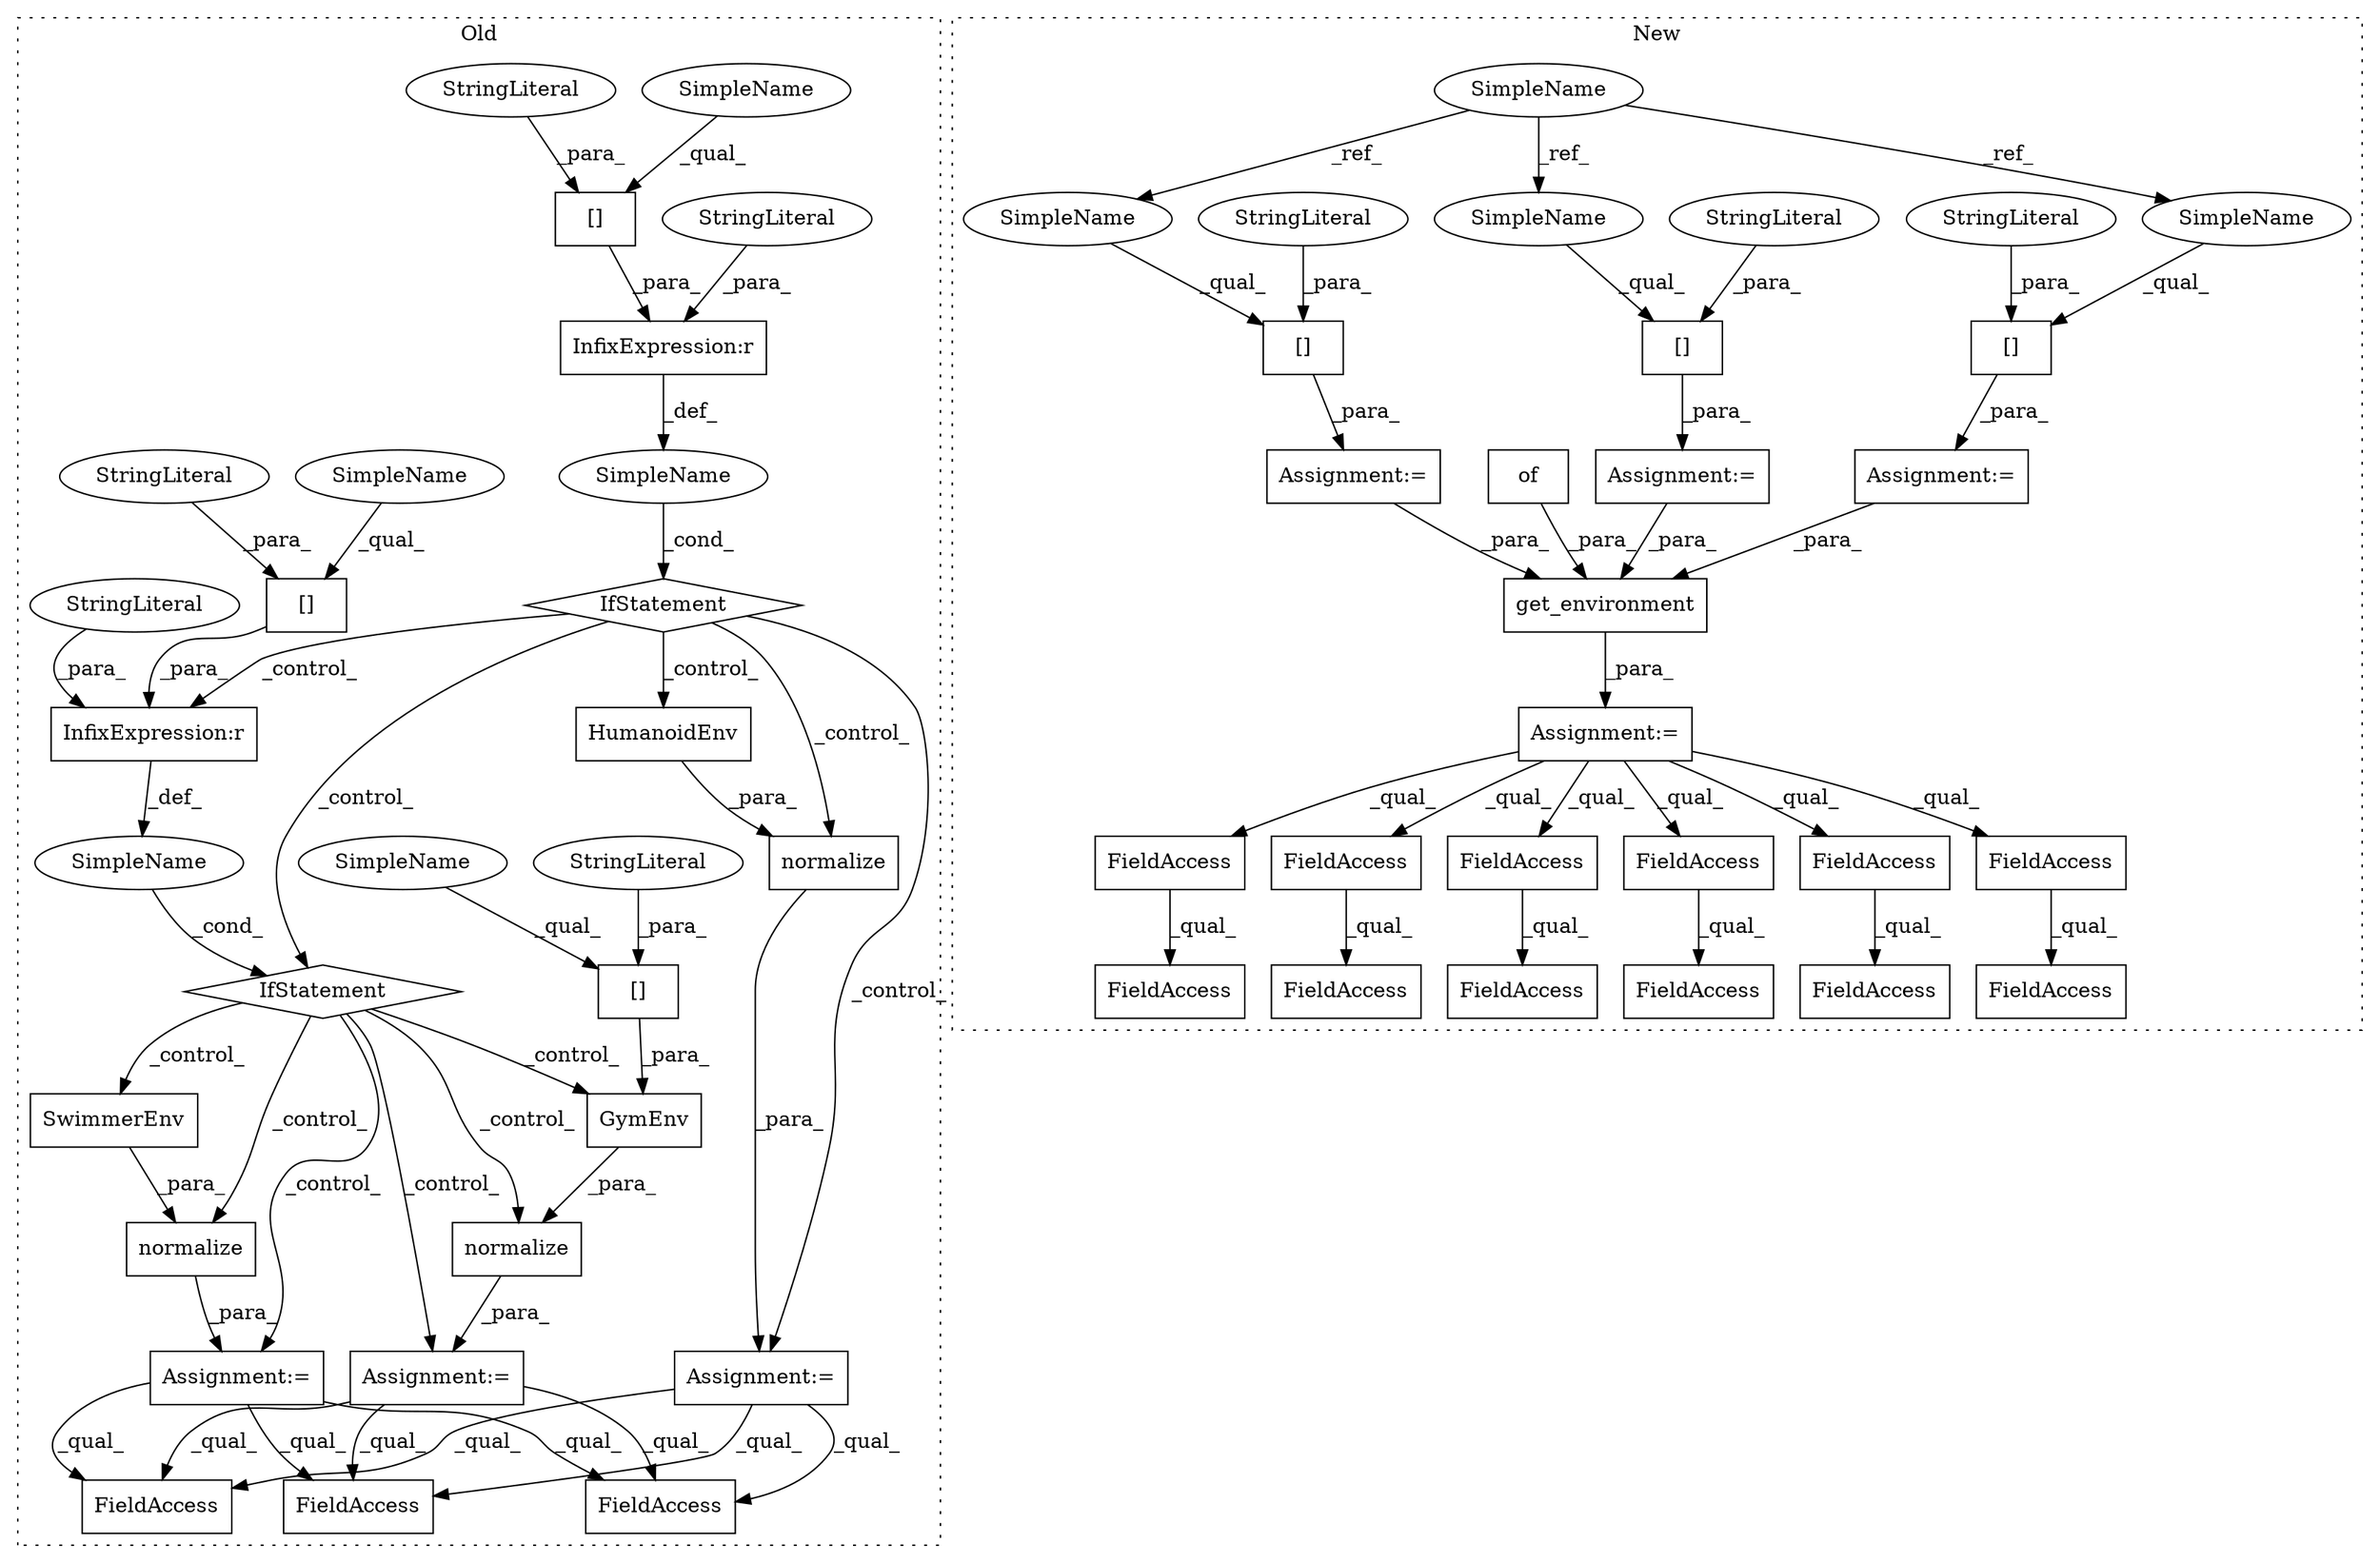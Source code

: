 digraph G {
subgraph cluster0 {
1 [label="SwimmerEnv" a="32" s="2744" l="12" shape="box"];
3 [label="SimpleName" a="42" s="" l="" shape="ellipse"];
4 [label="normalize" a="32" s="2636,2659" l="10,1" shape="box"];
5 [label="SimpleName" a="42" s="" l="" shape="ellipse"];
6 [label="normalize" a="32" s="2783,2820" l="10,1" shape="box"];
8 [label="InfixExpression:r" a="27" s="2602" l="4" shape="box"];
9 [label="[]" a="2" s="2583,2601" l="8,1" shape="box"];
10 [label="StringLiteral" a="45" s="2591" l="10" shape="ellipse"];
11 [label="StringLiteral" a="45" s="2606" l="16" shape="ellipse"];
14 [label="[]" a="2" s="2800,2818" l="8,1" shape="box"];
15 [label="StringLiteral" a="45" s="2808" l="10" shape="ellipse"];
16 [label="[]" a="2" s="2682,2700" l="8,1" shape="box"];
19 [label="StringLiteral" a="45" s="2690" l="10" shape="ellipse"];
21 [label="GymEnv" a="32" s="2793,2819" l="7,1" shape="box"];
22 [label="HumanoidEnv" a="32" s="2646" l="13" shape="box"];
23 [label="FieldAccess" a="22" s="3187" l="8" shape="box"];
24 [label="InfixExpression:r" a="27" s="2701" l="4" shape="box"];
25 [label="normalize" a="32" s="2734,2756" l="10,1" shape="box"];
26 [label="IfStatement" a="25" s="2678,2720" l="4,2" shape="diamond"];
27 [label="Assignment:=" a="7" s="2782" l="1" shape="box"];
28 [label="IfStatement" a="25" s="2579,2622" l="4,2" shape="diamond"];
33 [label="StringLiteral" a="45" s="2705" l="15" shape="ellipse"];
45 [label="Assignment:=" a="7" s="2733" l="1" shape="box"];
48 [label="Assignment:=" a="7" s="2635" l="1" shape="box"];
50 [label="FieldAccess" a="22" s="2885" l="8" shape="box"];
51 [label="FieldAccess" a="22" s="3232" l="8" shape="box"];
55 [label="SimpleName" a="42" s="2583" l="7" shape="ellipse"];
56 [label="SimpleName" a="42" s="2800" l="7" shape="ellipse"];
57 [label="SimpleName" a="42" s="2682" l="7" shape="ellipse"];
label = "Old";
style="dotted";
}
subgraph cluster1 {
2 [label="[]" a="2" s="2225,2243" l="8,1" shape="box"];
7 [label="StringLiteral" a="45" s="2233" l="10" shape="ellipse"];
12 [label="SimpleName" a="42" s="1758" l="7" shape="ellipse"];
13 [label="[]" a="2" s="2283,2299" l="8,1" shape="box"];
17 [label="StringLiteral" a="45" s="2291" l="8" shape="ellipse"];
18 [label="[]" a="2" s="2255,2269" l="8,1" shape="box"];
20 [label="StringLiteral" a="45" s="2263" l="6" shape="ellipse"];
29 [label="Assignment:=" a="7" s="2282" l="1" shape="box"];
30 [label="FieldAccess" a="22" s="2414" l="27" shape="box"];
31 [label="FieldAccess" a="22" s="2414" l="21" shape="box"];
32 [label="FieldAccess" a="22" s="2939" l="16" shape="box"];
34 [label="FieldAccess" a="22" s="2939" l="22" shape="box"];
35 [label="FieldAccess" a="22" s="2911" l="27" shape="box"];
36 [label="FieldAccess" a="22" s="2911" l="21" shape="box"];
37 [label="FieldAccess" a="22" s="2786" l="22" shape="box"];
38 [label="FieldAccess" a="22" s="2786" l="16" shape="box"];
39 [label="FieldAccess" a="22" s="2442" l="22" shape="box"];
40 [label="FieldAccess" a="22" s="2845" l="27" shape="box"];
41 [label="FieldAccess" a="22" s="2845" l="21" shape="box"];
42 [label="FieldAccess" a="22" s="2442" l="16" shape="box"];
43 [label="of" a="32" s="2351" l="4" shape="box"];
44 [label="Assignment:=" a="7" s="2309" l="1" shape="box"];
46 [label="Assignment:=" a="7" s="2224" l="1" shape="box"];
47 [label="Assignment:=" a="7" s="2254" l="1" shape="box"];
49 [label="get_environment" a="32" s="2310,2355" l="16,1" shape="box"];
52 [label="SimpleName" a="42" s="2255" l="7" shape="ellipse"];
53 [label="SimpleName" a="42" s="2283" l="7" shape="ellipse"];
54 [label="SimpleName" a="42" s="2225" l="7" shape="ellipse"];
label = "New";
style="dotted";
}
1 -> 25 [label="_para_"];
2 -> 46 [label="_para_"];
3 -> 28 [label="_cond_"];
4 -> 48 [label="_para_"];
5 -> 26 [label="_cond_"];
6 -> 27 [label="_para_"];
7 -> 2 [label="_para_"];
8 -> 3 [label="_def_"];
9 -> 8 [label="_para_"];
10 -> 9 [label="_para_"];
11 -> 8 [label="_para_"];
12 -> 53 [label="_ref_"];
12 -> 54 [label="_ref_"];
12 -> 52 [label="_ref_"];
13 -> 29 [label="_para_"];
14 -> 21 [label="_para_"];
15 -> 14 [label="_para_"];
16 -> 24 [label="_para_"];
17 -> 13 [label="_para_"];
18 -> 47 [label="_para_"];
19 -> 16 [label="_para_"];
20 -> 18 [label="_para_"];
21 -> 6 [label="_para_"];
22 -> 4 [label="_para_"];
24 -> 5 [label="_def_"];
25 -> 45 [label="_para_"];
26 -> 27 [label="_control_"];
26 -> 21 [label="_control_"];
26 -> 45 [label="_control_"];
26 -> 25 [label="_control_"];
26 -> 6 [label="_control_"];
26 -> 1 [label="_control_"];
27 -> 50 [label="_qual_"];
27 -> 51 [label="_qual_"];
27 -> 23 [label="_qual_"];
28 -> 4 [label="_control_"];
28 -> 24 [label="_control_"];
28 -> 48 [label="_control_"];
28 -> 26 [label="_control_"];
28 -> 22 [label="_control_"];
29 -> 49 [label="_para_"];
31 -> 30 [label="_qual_"];
32 -> 34 [label="_qual_"];
33 -> 24 [label="_para_"];
36 -> 35 [label="_qual_"];
38 -> 37 [label="_qual_"];
41 -> 40 [label="_qual_"];
42 -> 39 [label="_qual_"];
43 -> 49 [label="_para_"];
44 -> 41 [label="_qual_"];
44 -> 31 [label="_qual_"];
44 -> 42 [label="_qual_"];
44 -> 38 [label="_qual_"];
44 -> 32 [label="_qual_"];
44 -> 36 [label="_qual_"];
45 -> 50 [label="_qual_"];
45 -> 23 [label="_qual_"];
45 -> 51 [label="_qual_"];
46 -> 49 [label="_para_"];
47 -> 49 [label="_para_"];
48 -> 50 [label="_qual_"];
48 -> 51 [label="_qual_"];
48 -> 23 [label="_qual_"];
49 -> 44 [label="_para_"];
52 -> 18 [label="_qual_"];
53 -> 13 [label="_qual_"];
54 -> 2 [label="_qual_"];
55 -> 9 [label="_qual_"];
56 -> 14 [label="_qual_"];
57 -> 16 [label="_qual_"];
}
